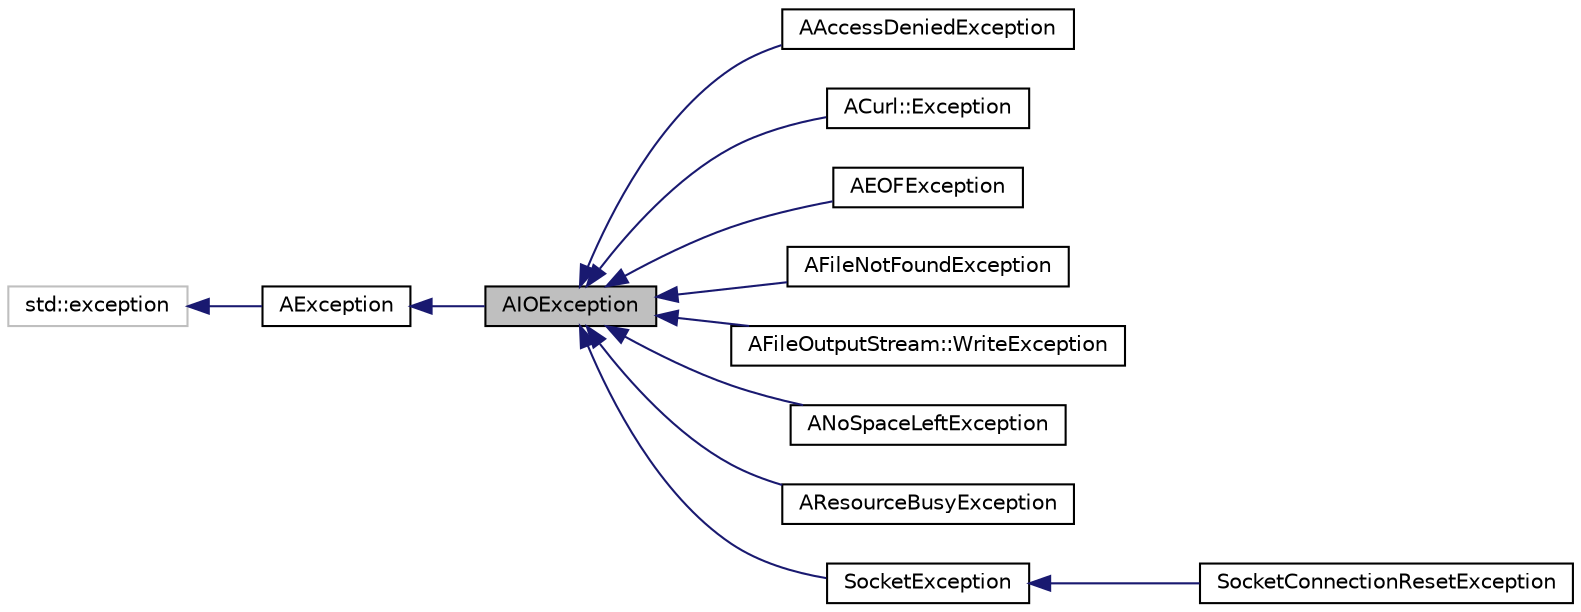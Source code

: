 digraph "AIOException"
{
 // LATEX_PDF_SIZE
  edge [fontname="Helvetica",fontsize="10",labelfontname="Helvetica",labelfontsize="10"];
  node [fontname="Helvetica",fontsize="10",shape=record];
  rankdir="LR";
  Node1 [label="AIOException",height=0.2,width=0.4,color="black", fillcolor="grey75", style="filled", fontcolor="black",tooltip="Exception caused by input/output stream."];
  Node2 -> Node1 [dir="back",color="midnightblue",fontsize="10",style="solid",fontname="Helvetica"];
  Node2 [label="AException",height=0.2,width=0.4,color="black", fillcolor="white", style="filled",URL="$classAException.html",tooltip="Abstract AUI exception."];
  Node3 -> Node2 [dir="back",color="midnightblue",fontsize="10",style="solid",fontname="Helvetica"];
  Node3 [label="std::exception",height=0.2,width=0.4,color="grey75", fillcolor="white", style="filled",tooltip=" "];
  Node1 -> Node4 [dir="back",color="midnightblue",fontsize="10",style="solid",fontname="Helvetica"];
  Node4 [label="AAccessDeniedException",height=0.2,width=0.4,color="black", fillcolor="white", style="filled",URL="$classAAccessDeniedException.html",tooltip=" "];
  Node1 -> Node5 [dir="back",color="midnightblue",fontsize="10",style="solid",fontname="Helvetica"];
  Node5 [label="ACurl::Exception",height=0.2,width=0.4,color="black", fillcolor="white", style="filled",URL="$classACurl_1_1Exception.html",tooltip=" "];
  Node1 -> Node6 [dir="back",color="midnightblue",fontsize="10",style="solid",fontname="Helvetica"];
  Node6 [label="AEOFException",height=0.2,width=0.4,color="black", fillcolor="white", style="filled",URL="$classAEOFException.html",tooltip="Thrown when stream has reached end (end of file)."];
  Node1 -> Node7 [dir="back",color="midnightblue",fontsize="10",style="solid",fontname="Helvetica"];
  Node7 [label="AFileNotFoundException",height=0.2,width=0.4,color="black", fillcolor="white", style="filled",URL="$classAFileNotFoundException.html",tooltip=" "];
  Node1 -> Node8 [dir="back",color="midnightblue",fontsize="10",style="solid",fontname="Helvetica"];
  Node8 [label="AFileOutputStream::WriteException",height=0.2,width=0.4,color="black", fillcolor="white", style="filled",URL="$classAFileOutputStream_1_1WriteException.html",tooltip=" "];
  Node1 -> Node9 [dir="back",color="midnightblue",fontsize="10",style="solid",fontname="Helvetica"];
  Node9 [label="ANoSpaceLeftException",height=0.2,width=0.4,color="black", fillcolor="white", style="filled",URL="$classANoSpaceLeftException.html",tooltip=" "];
  Node1 -> Node10 [dir="back",color="midnightblue",fontsize="10",style="solid",fontname="Helvetica"];
  Node10 [label="AResourceBusyException",height=0.2,width=0.4,color="black", fillcolor="white", style="filled",URL="$classAResourceBusyException.html",tooltip=" "];
  Node1 -> Node11 [dir="back",color="midnightblue",fontsize="10",style="solid",fontname="Helvetica"];
  Node11 [label="SocketException",height=0.2,width=0.4,color="black", fillcolor="white", style="filled",URL="$classSocketException.html",tooltip=" "];
  Node11 -> Node12 [dir="back",color="midnightblue",fontsize="10",style="solid",fontname="Helvetica"];
  Node12 [label="SocketConnectionResetException",height=0.2,width=0.4,color="black", fillcolor="white", style="filled",URL="$classSocketConnectionResetException.html",tooltip=" "];
}
